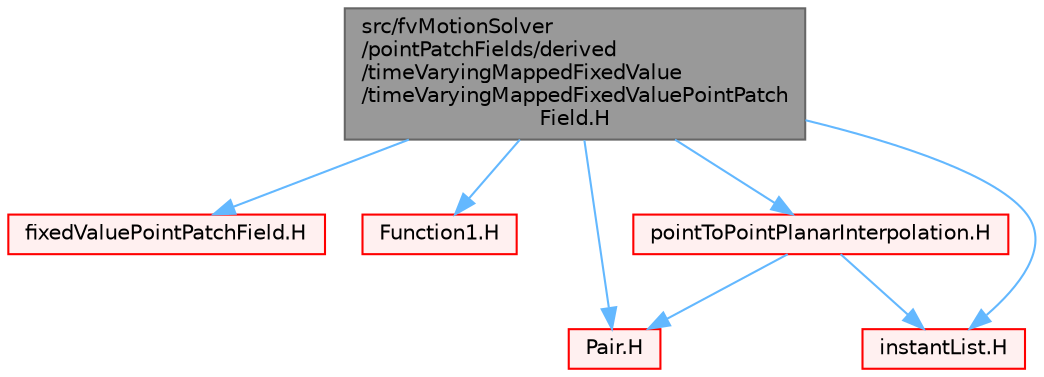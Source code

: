 digraph "src/fvMotionSolver/pointPatchFields/derived/timeVaryingMappedFixedValue/timeVaryingMappedFixedValuePointPatchField.H"
{
 // LATEX_PDF_SIZE
  bgcolor="transparent";
  edge [fontname=Helvetica,fontsize=10,labelfontname=Helvetica,labelfontsize=10];
  node [fontname=Helvetica,fontsize=10,shape=box,height=0.2,width=0.4];
  Node1 [id="Node000001",label="src/fvMotionSolver\l/pointPatchFields/derived\l/timeVaryingMappedFixedValue\l/timeVaryingMappedFixedValuePointPatch\lField.H",height=0.2,width=0.4,color="gray40", fillcolor="grey60", style="filled", fontcolor="black",tooltip=" "];
  Node1 -> Node2 [id="edge1_Node000001_Node000002",color="steelblue1",style="solid",tooltip=" "];
  Node2 [id="Node000002",label="fixedValuePointPatchField.H",height=0.2,width=0.4,color="red", fillcolor="#FFF0F0", style="filled",URL="$fixedValuePointPatchField_8H.html",tooltip=" "];
  Node1 -> Node239 [id="edge2_Node000001_Node000239",color="steelblue1",style="solid",tooltip=" "];
  Node239 [id="Node000239",label="Function1.H",height=0.2,width=0.4,color="red", fillcolor="#FFF0F0", style="filled",URL="$Function1_8H.html",tooltip=" "];
  Node1 -> Node140 [id="edge3_Node000001_Node000140",color="steelblue1",style="solid",tooltip=" "];
  Node140 [id="Node000140",label="Pair.H",height=0.2,width=0.4,color="red", fillcolor="#FFF0F0", style="filled",URL="$Pair_8H.html",tooltip=" "];
  Node1 -> Node258 [id="edge4_Node000001_Node000258",color="steelblue1",style="solid",tooltip=" "];
  Node258 [id="Node000258",label="instantList.H",height=0.2,width=0.4,color="red", fillcolor="#FFF0F0", style="filled",URL="$instantList_8H.html",tooltip=" "];
  Node1 -> Node261 [id="edge5_Node000001_Node000261",color="steelblue1",style="solid",tooltip=" "];
  Node261 [id="Node000261",label="pointToPointPlanarInterpolation.H",height=0.2,width=0.4,color="red", fillcolor="#FFF0F0", style="filled",URL="$pointToPointPlanarInterpolation_8H.html",tooltip=" "];
  Node261 -> Node258 [id="edge6_Node000261_Node000258",color="steelblue1",style="solid",tooltip=" "];
  Node261 -> Node140 [id="edge7_Node000261_Node000140",color="steelblue1",style="solid",tooltip=" "];
}
